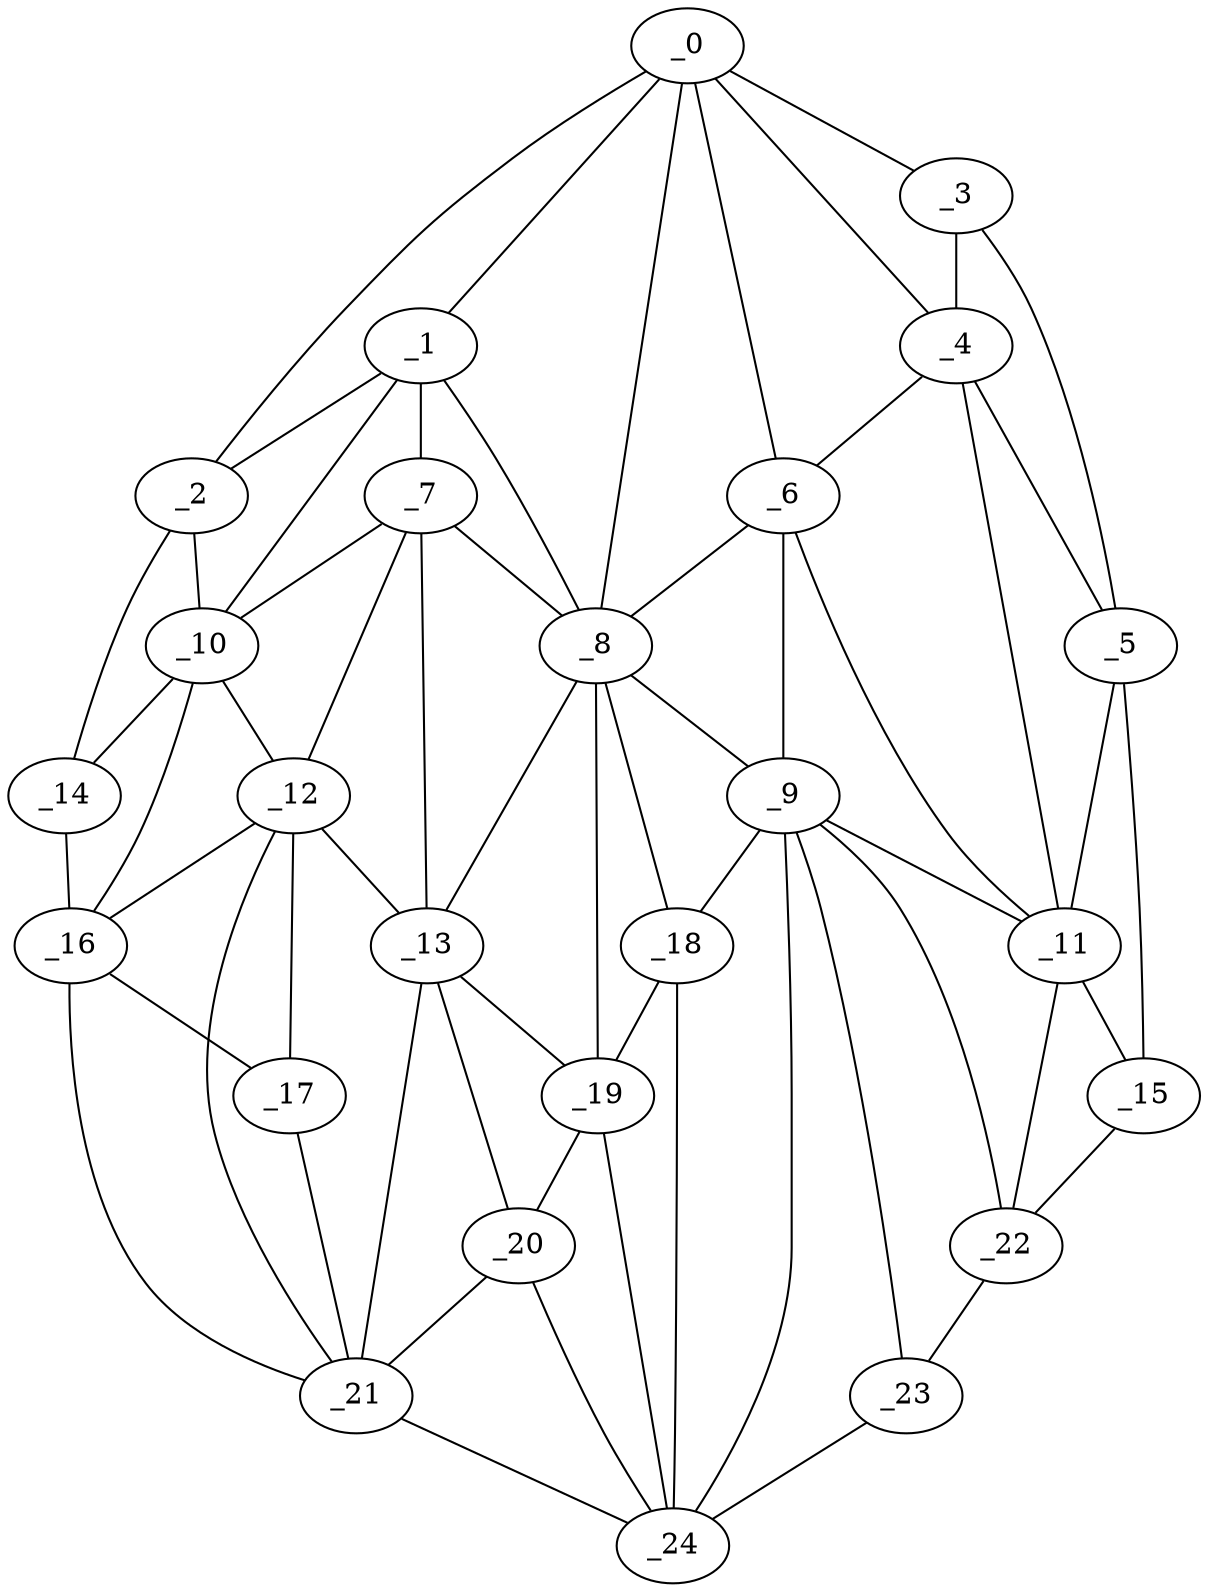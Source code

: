 graph "obj93__285.gxl" {
	_0	 [x=38,
		y=9];
	_1	 [x=49,
		y=102];
	_0 -- _1	 [valence=2];
	_2	 [x=50,
		y=121];
	_0 -- _2	 [valence=1];
	_3	 [x=51,
		y=3];
	_0 -- _3	 [valence=1];
	_4	 [x=64,
		y=14];
	_0 -- _4	 [valence=2];
	_6	 [x=66,
		y=22];
	_0 -- _6	 [valence=1];
	_8	 [x=76,
		y=74];
	_0 -- _8	 [valence=2];
	_1 -- _2	 [valence=2];
	_7	 [x=75,
		y=84];
	_1 -- _7	 [valence=1];
	_1 -- _8	 [valence=2];
	_10	 [x=79,
		y=105];
	_1 -- _10	 [valence=2];
	_2 -- _10	 [valence=2];
	_14	 [x=90,
		y=117];
	_2 -- _14	 [valence=1];
	_3 -- _4	 [valence=2];
	_5	 [x=66,
		y=4];
	_3 -- _5	 [valence=1];
	_4 -- _5	 [valence=2];
	_4 -- _6	 [valence=1];
	_11	 [x=82,
		y=19];
	_4 -- _11	 [valence=2];
	_5 -- _11	 [valence=2];
	_15	 [x=94,
		y=13];
	_5 -- _15	 [valence=1];
	_6 -- _8	 [valence=2];
	_9	 [x=78,
		y=29];
	_6 -- _9	 [valence=1];
	_6 -- _11	 [valence=2];
	_7 -- _8	 [valence=1];
	_7 -- _10	 [valence=2];
	_12	 [x=87,
		y=96];
	_7 -- _12	 [valence=1];
	_13	 [x=90,
		y=77];
	_7 -- _13	 [valence=2];
	_8 -- _9	 [valence=1];
	_8 -- _13	 [valence=2];
	_18	 [x=96,
		y=54];
	_8 -- _18	 [valence=2];
	_19	 [x=96,
		y=65];
	_8 -- _19	 [valence=2];
	_9 -- _11	 [valence=2];
	_9 -- _18	 [valence=2];
	_22	 [x=98,
		y=21];
	_9 -- _22	 [valence=1];
	_23	 [x=98,
		y=42];
	_9 -- _23	 [valence=2];
	_24	 [x=98,
		y=47];
	_9 -- _24	 [valence=2];
	_10 -- _12	 [valence=2];
	_10 -- _14	 [valence=2];
	_16	 [x=94,
		y=104];
	_10 -- _16	 [valence=2];
	_11 -- _15	 [valence=1];
	_11 -- _22	 [valence=1];
	_12 -- _13	 [valence=2];
	_12 -- _16	 [valence=2];
	_17	 [x=95,
		y=95];
	_12 -- _17	 [valence=2];
	_21	 [x=97,
		y=85];
	_12 -- _21	 [valence=1];
	_13 -- _19	 [valence=2];
	_20	 [x=97,
		y=78];
	_13 -- _20	 [valence=1];
	_13 -- _21	 [valence=1];
	_14 -- _16	 [valence=1];
	_15 -- _22	 [valence=1];
	_16 -- _17	 [valence=1];
	_16 -- _21	 [valence=1];
	_17 -- _21	 [valence=2];
	_18 -- _19	 [valence=2];
	_18 -- _24	 [valence=2];
	_19 -- _20	 [valence=1];
	_19 -- _24	 [valence=2];
	_20 -- _21	 [valence=2];
	_20 -- _24	 [valence=2];
	_21 -- _24	 [valence=1];
	_22 -- _23	 [valence=1];
	_23 -- _24	 [valence=1];
}
